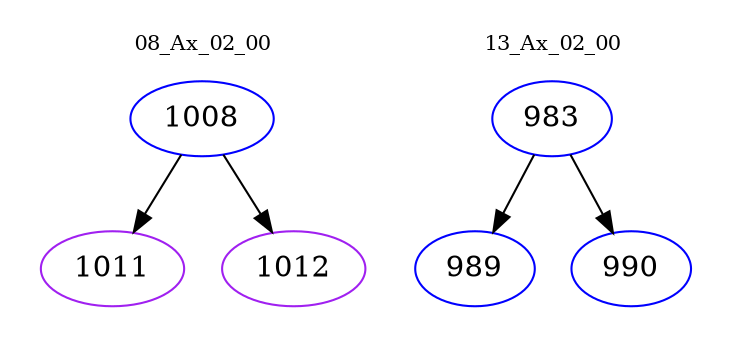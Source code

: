 digraph{
subgraph cluster_0 {
color = white
label = "08_Ax_02_00";
fontsize=10;
T0_1008 [label="1008", color="blue"]
T0_1008 -> T0_1011 [color="black"]
T0_1011 [label="1011", color="purple"]
T0_1008 -> T0_1012 [color="black"]
T0_1012 [label="1012", color="purple"]
}
subgraph cluster_1 {
color = white
label = "13_Ax_02_00";
fontsize=10;
T1_983 [label="983", color="blue"]
T1_983 -> T1_989 [color="black"]
T1_989 [label="989", color="blue"]
T1_983 -> T1_990 [color="black"]
T1_990 [label="990", color="blue"]
}
}
